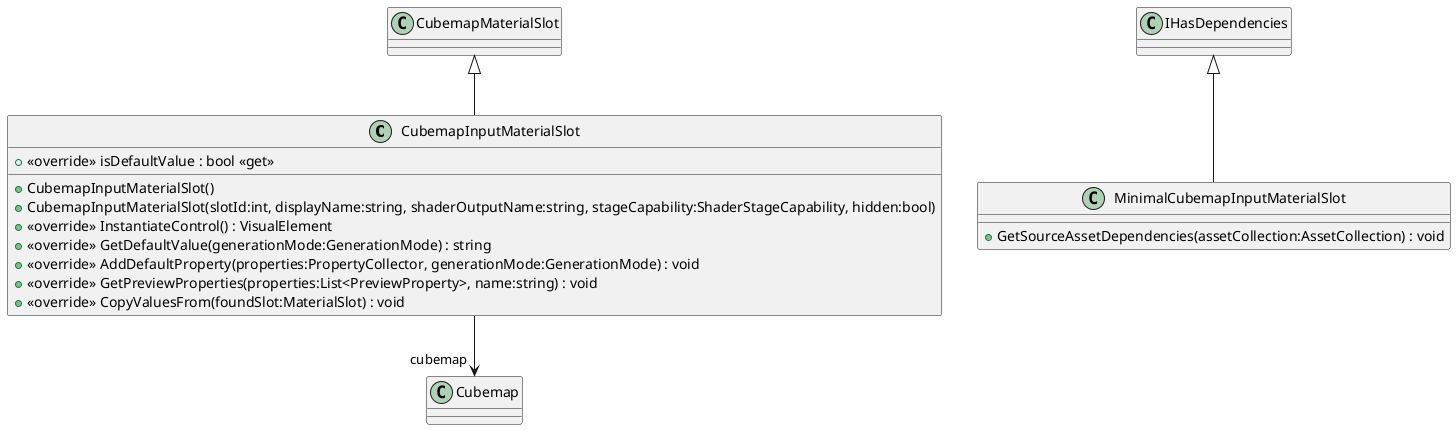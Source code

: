 @startuml
class CubemapInputMaterialSlot {
    + <<override>> isDefaultValue : bool <<get>>
    + CubemapInputMaterialSlot()
    + CubemapInputMaterialSlot(slotId:int, displayName:string, shaderOutputName:string, stageCapability:ShaderStageCapability, hidden:bool)
    + <<override>> InstantiateControl() : VisualElement
    + <<override>> GetDefaultValue(generationMode:GenerationMode) : string
    + <<override>> AddDefaultProperty(properties:PropertyCollector, generationMode:GenerationMode) : void
    + <<override>> GetPreviewProperties(properties:List<PreviewProperty>, name:string) : void
    + <<override>> CopyValuesFrom(foundSlot:MaterialSlot) : void
}
class MinimalCubemapInputMaterialSlot {
    + GetSourceAssetDependencies(assetCollection:AssetCollection) : void
}
CubemapMaterialSlot <|-- CubemapInputMaterialSlot
CubemapInputMaterialSlot --> "cubemap" Cubemap
IHasDependencies <|-- MinimalCubemapInputMaterialSlot
@enduml
